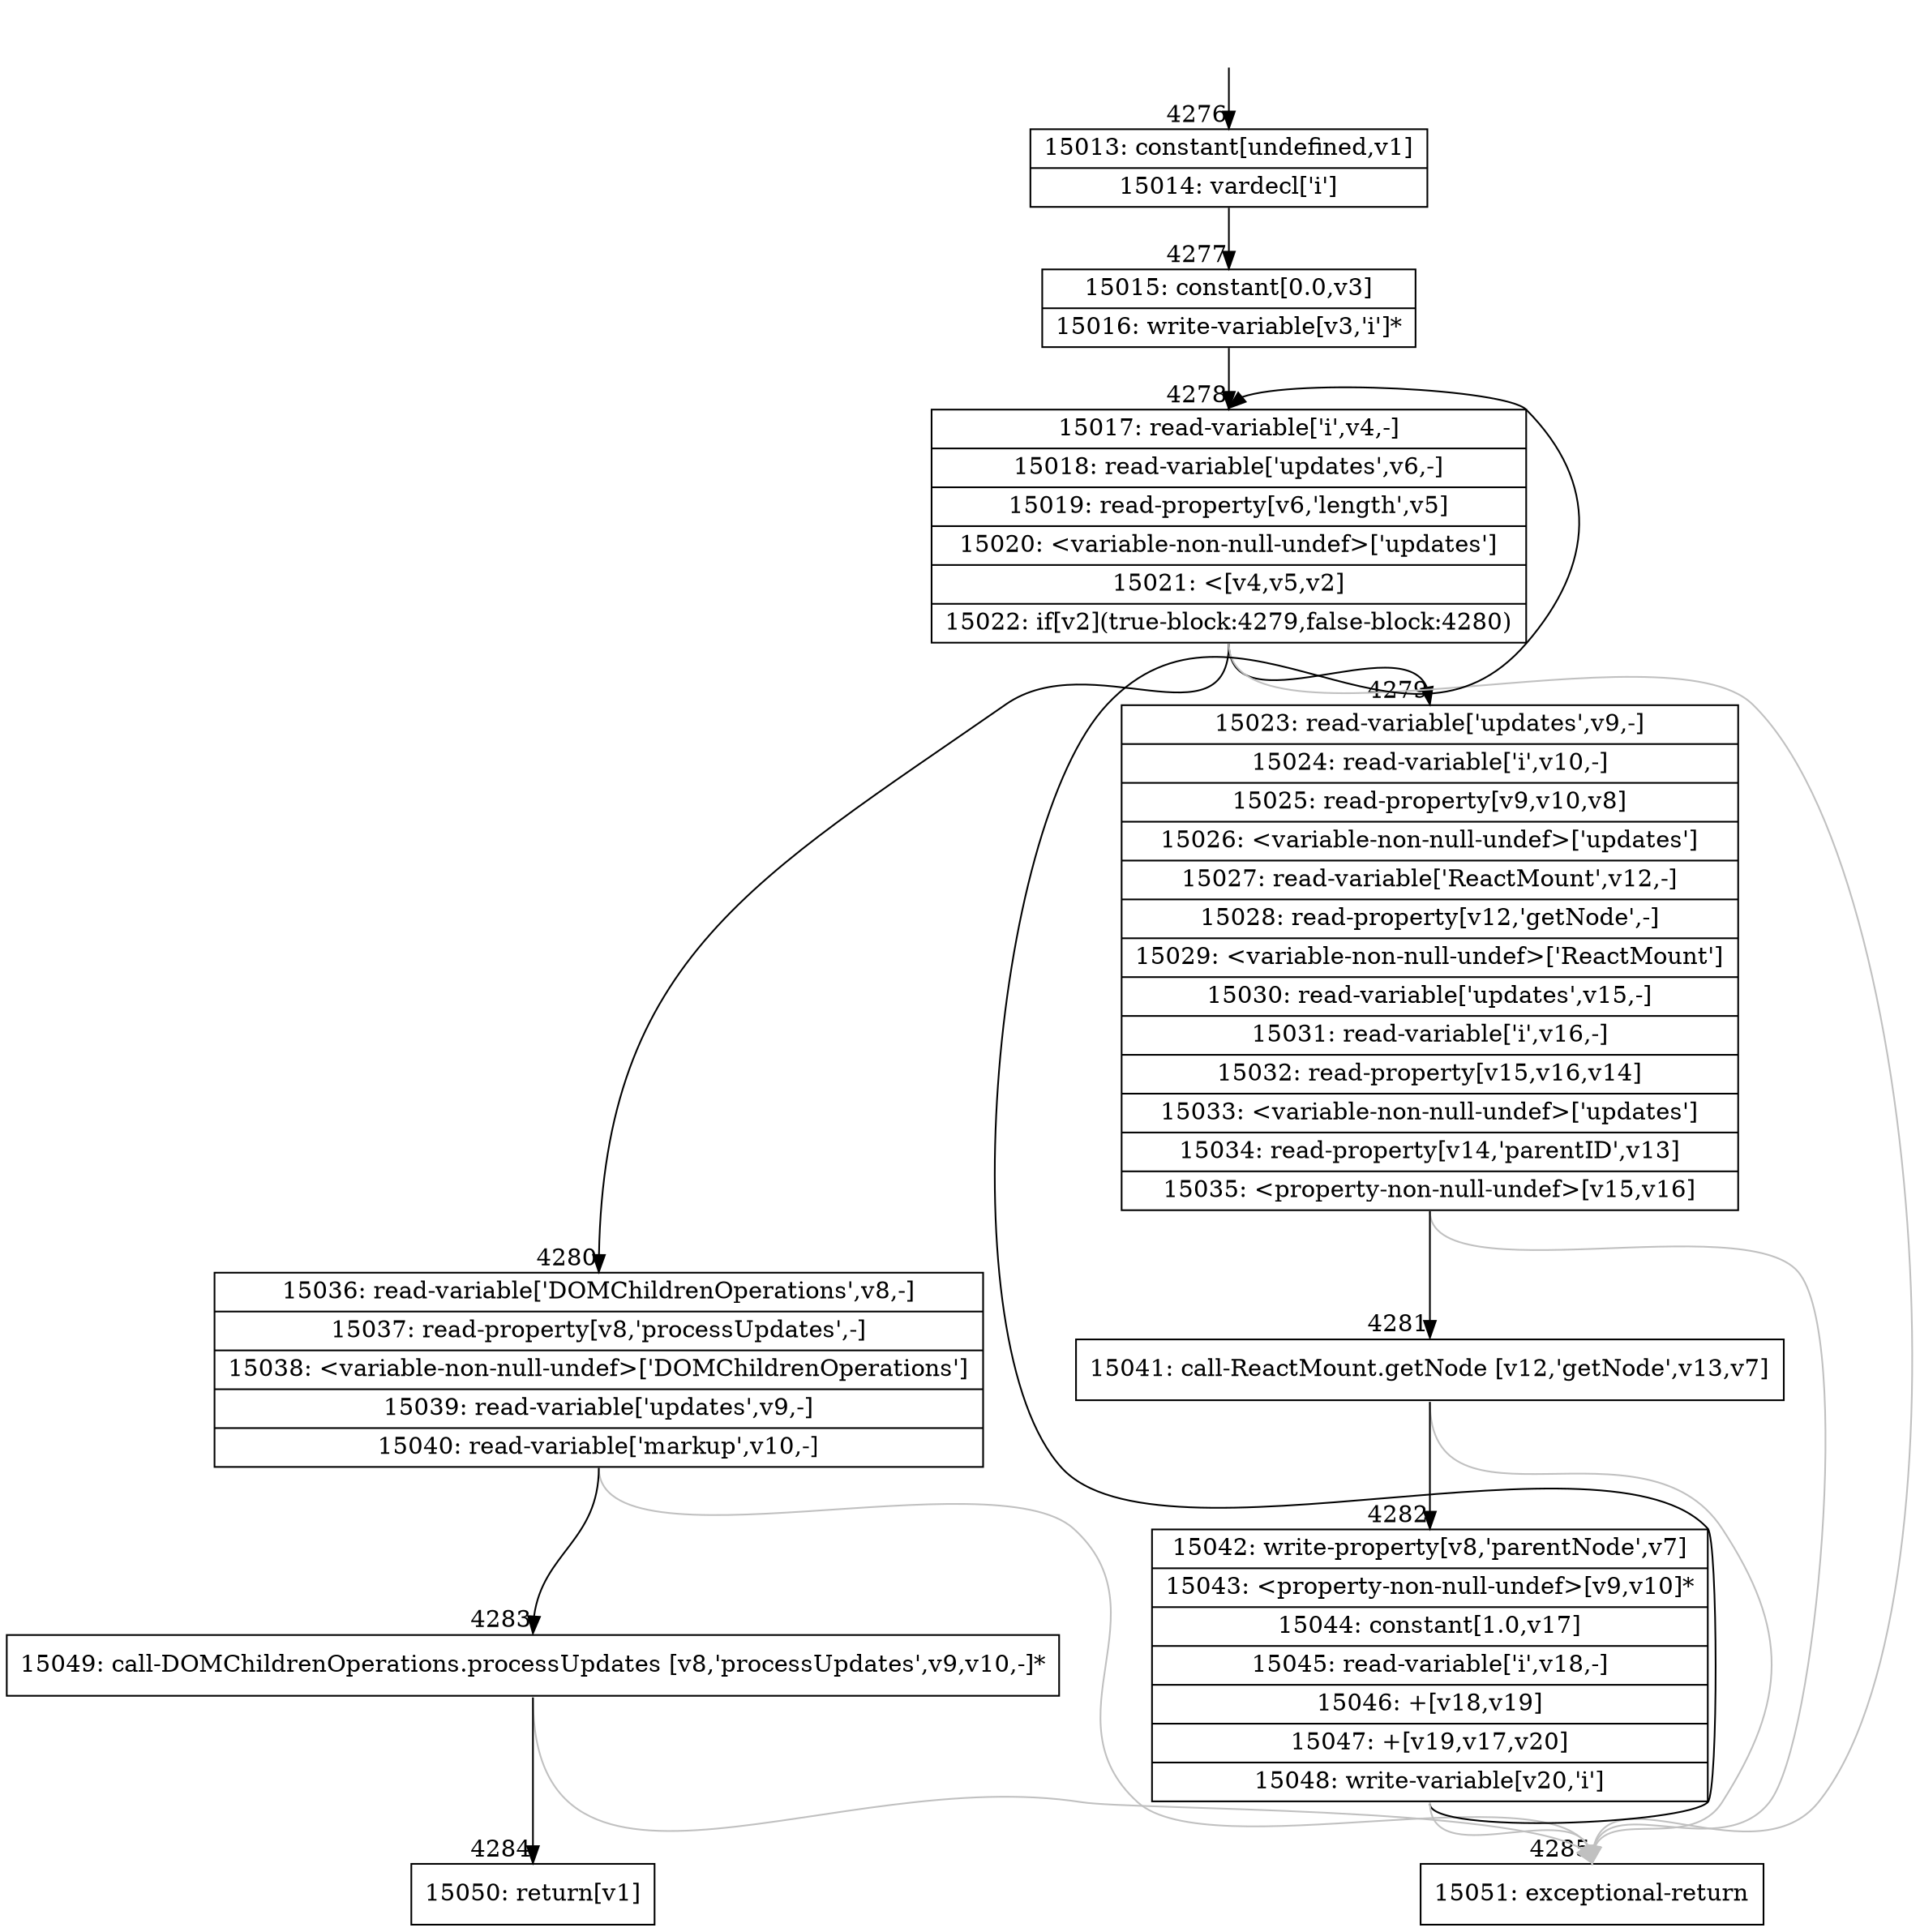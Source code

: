 digraph {
rankdir="TD"
BB_entry289[shape=none,label=""];
BB_entry289 -> BB4276 [tailport=s, headport=n, headlabel="    4276"]
BB4276 [shape=record label="{15013: constant[undefined,v1]|15014: vardecl['i']}" ] 
BB4276 -> BB4277 [tailport=s, headport=n, headlabel="      4277"]
BB4277 [shape=record label="{15015: constant[0.0,v3]|15016: write-variable[v3,'i']*}" ] 
BB4277 -> BB4278 [tailport=s, headport=n, headlabel="      4278"]
BB4278 [shape=record label="{15017: read-variable['i',v4,-]|15018: read-variable['updates',v6,-]|15019: read-property[v6,'length',v5]|15020: \<variable-non-null-undef\>['updates']|15021: \<[v4,v5,v2]|15022: if[v2](true-block:4279,false-block:4280)}" ] 
BB4278 -> BB4279 [tailport=s, headport=n, headlabel="      4279"]
BB4278 -> BB4280 [tailport=s, headport=n, headlabel="      4280"]
BB4278 -> BB4285 [tailport=s, headport=n, color=gray, headlabel="      4285"]
BB4279 [shape=record label="{15023: read-variable['updates',v9,-]|15024: read-variable['i',v10,-]|15025: read-property[v9,v10,v8]|15026: \<variable-non-null-undef\>['updates']|15027: read-variable['ReactMount',v12,-]|15028: read-property[v12,'getNode',-]|15029: \<variable-non-null-undef\>['ReactMount']|15030: read-variable['updates',v15,-]|15031: read-variable['i',v16,-]|15032: read-property[v15,v16,v14]|15033: \<variable-non-null-undef\>['updates']|15034: read-property[v14,'parentID',v13]|15035: \<property-non-null-undef\>[v15,v16]}" ] 
BB4279 -> BB4281 [tailport=s, headport=n, headlabel="      4281"]
BB4279 -> BB4285 [tailport=s, headport=n, color=gray]
BB4280 [shape=record label="{15036: read-variable['DOMChildrenOperations',v8,-]|15037: read-property[v8,'processUpdates',-]|15038: \<variable-non-null-undef\>['DOMChildrenOperations']|15039: read-variable['updates',v9,-]|15040: read-variable['markup',v10,-]}" ] 
BB4280 -> BB4283 [tailport=s, headport=n, headlabel="      4283"]
BB4280 -> BB4285 [tailport=s, headport=n, color=gray]
BB4281 [shape=record label="{15041: call-ReactMount.getNode [v12,'getNode',v13,v7]}" ] 
BB4281 -> BB4282 [tailport=s, headport=n, headlabel="      4282"]
BB4281 -> BB4285 [tailport=s, headport=n, color=gray]
BB4282 [shape=record label="{15042: write-property[v8,'parentNode',v7]|15043: \<property-non-null-undef\>[v9,v10]*|15044: constant[1.0,v17]|15045: read-variable['i',v18,-]|15046: +[v18,v19]|15047: +[v19,v17,v20]|15048: write-variable[v20,'i']}" ] 
BB4282 -> BB4278 [tailport=s, headport=n]
BB4282 -> BB4285 [tailport=s, headport=n, color=gray]
BB4283 [shape=record label="{15049: call-DOMChildrenOperations.processUpdates [v8,'processUpdates',v9,v10,-]*}" ] 
BB4283 -> BB4284 [tailport=s, headport=n, headlabel="      4284"]
BB4283 -> BB4285 [tailport=s, headport=n, color=gray]
BB4284 [shape=record label="{15050: return[v1]}" ] 
BB4285 [shape=record label="{15051: exceptional-return}" ] 
//#$~ 8155
}

